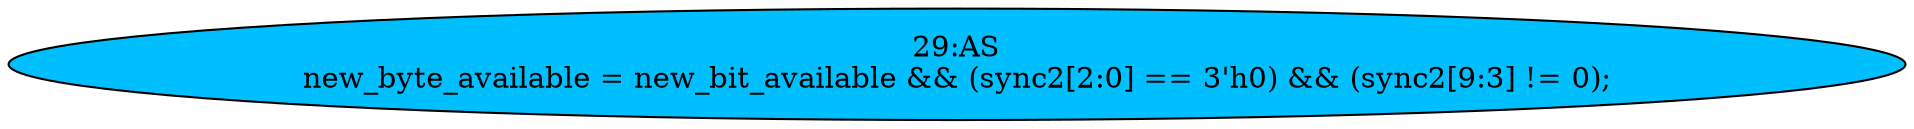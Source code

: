 strict digraph "" {
	node [label="\N"];
	"29:AS"	 [ast="<pyverilog.vparser.ast.Assign object at 0x7f4415e11590>",
		def_var="['new_byte_available']",
		fillcolor=deepskyblue,
		label="29:AS
new_byte_available = new_bit_available && (sync2[2:0] == 3'h0) && (sync2[9:3] != 0);",
		statements="[]",
		style=filled,
		typ=Assign,
		use_var="['new_bit_available', 'sync2', 'sync2']"];
}
